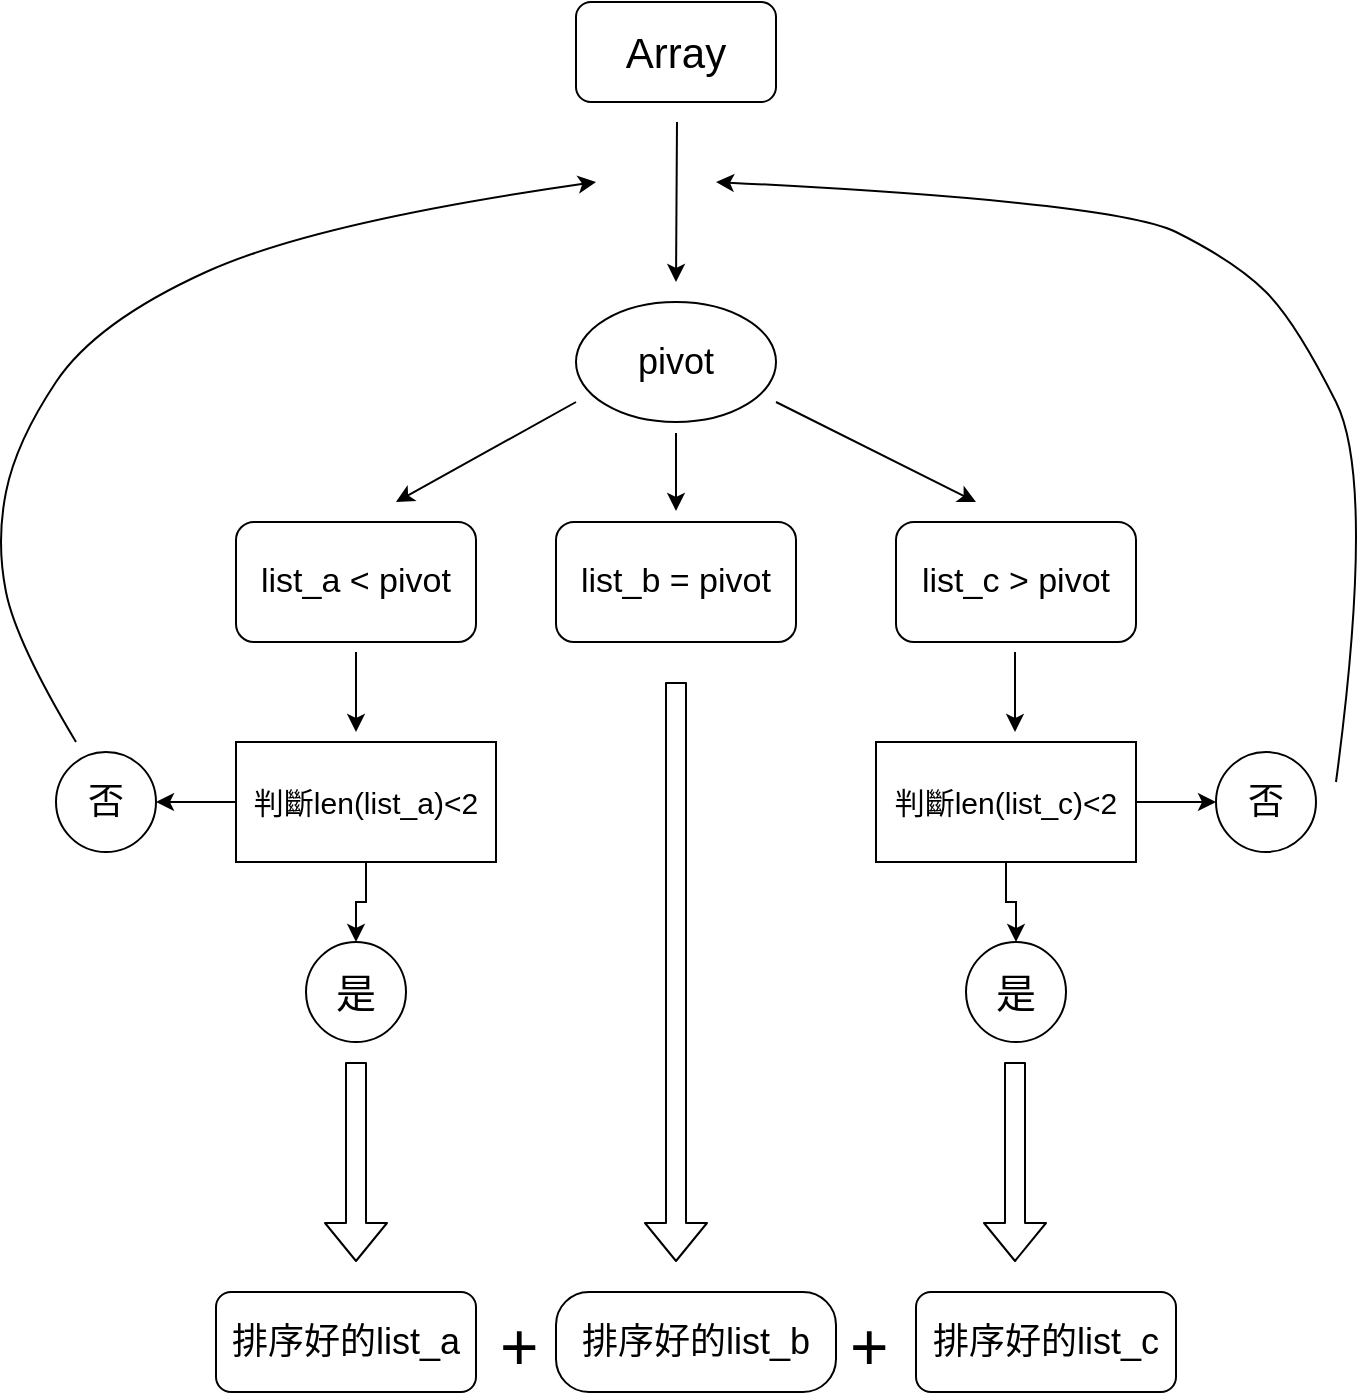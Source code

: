 <mxfile version="12.1.2" type="github" pages="1"><diagram id="glK0rlOlfhu70JA8x0TP" name="Page-1"><mxGraphModel dx="768" dy="461" grid="1" gridSize="10" guides="1" tooltips="1" connect="1" arrows="1" fold="1" page="1" pageScale="1" pageWidth="827" pageHeight="1169" math="0" shadow="0"><root><mxCell id="0"/><mxCell id="1" parent="0"/><mxCell id="6Q_p3wObVY6vDCA8_-8Y-1" value="&lt;font style=&quot;font-size: 21px&quot;&gt;Array&lt;/font&gt;" style="rounded=1;whiteSpace=wrap;html=1;" vertex="1" parent="1"><mxGeometry x="340" y="40" width="100" height="50" as="geometry"/></mxCell><mxCell id="6Q_p3wObVY6vDCA8_-8Y-2" value="" style="endArrow=classic;html=1;" edge="1" parent="1"><mxGeometry width="50" height="50" relative="1" as="geometry"><mxPoint x="390.5" y="100" as="sourcePoint"/><mxPoint x="390" y="180" as="targetPoint"/></mxGeometry></mxCell><mxCell id="6Q_p3wObVY6vDCA8_-8Y-3" value="&lt;font style=&quot;font-size: 18px&quot;&gt;pivot&lt;/font&gt;" style="ellipse;whiteSpace=wrap;html=1;" vertex="1" parent="1"><mxGeometry x="340" y="190" width="100" height="60" as="geometry"/></mxCell><mxCell id="6Q_p3wObVY6vDCA8_-8Y-6" value="&lt;font style=&quot;font-size: 17px&quot;&gt;list_a &amp;lt; pivot&lt;/font&gt;" style="rounded=1;whiteSpace=wrap;html=1;" vertex="1" parent="1"><mxGeometry x="170" y="300" width="120" height="60" as="geometry"/></mxCell><mxCell id="6Q_p3wObVY6vDCA8_-8Y-7" value="&lt;font style=&quot;font-size: 17px&quot;&gt;list_c &amp;gt; pivot&lt;/font&gt;" style="rounded=1;whiteSpace=wrap;html=1;" vertex="1" parent="1"><mxGeometry x="500" y="300" width="120" height="60" as="geometry"/></mxCell><mxCell id="6Q_p3wObVY6vDCA8_-8Y-8" value="" style="endArrow=classic;html=1;" edge="1" parent="1"><mxGeometry width="50" height="50" relative="1" as="geometry"><mxPoint x="340" y="240" as="sourcePoint"/><mxPoint x="250" y="290" as="targetPoint"/></mxGeometry></mxCell><mxCell id="6Q_p3wObVY6vDCA8_-8Y-9" value="" style="endArrow=classic;html=1;" edge="1" parent="1"><mxGeometry width="50" height="50" relative="1" as="geometry"><mxPoint x="440" y="240" as="sourcePoint"/><mxPoint x="540" y="290" as="targetPoint"/></mxGeometry></mxCell><mxCell id="6Q_p3wObVY6vDCA8_-8Y-10" value="&lt;font style=&quot;font-size: 17px&quot;&gt;list_b = pivot&lt;/font&gt;" style="rounded=1;whiteSpace=wrap;html=1;" vertex="1" parent="1"><mxGeometry x="330" y="300" width="120" height="60" as="geometry"/></mxCell><mxCell id="6Q_p3wObVY6vDCA8_-8Y-11" value="" style="endArrow=classic;html=1;" edge="1" parent="1"><mxGeometry width="50" height="50" relative="1" as="geometry"><mxPoint x="390" y="255.5" as="sourcePoint"/><mxPoint x="390" y="294.5" as="targetPoint"/><Array as="points"><mxPoint x="390" y="294.5"/></Array></mxGeometry></mxCell><mxCell id="6Q_p3wObVY6vDCA8_-8Y-22" value="" style="curved=1;endArrow=classic;html=1;" edge="1" parent="1"><mxGeometry width="50" height="50" relative="1" as="geometry"><mxPoint x="90" y="410" as="sourcePoint"/><mxPoint x="350" y="130" as="targetPoint"/><Array as="points"><mxPoint x="60" y="360"/><mxPoint x="50" y="310"/><mxPoint x="60" y="260"/><mxPoint x="100" y="200"/><mxPoint x="210" y="150"/></Array></mxGeometry></mxCell><mxCell id="6Q_p3wObVY6vDCA8_-8Y-23" value="" style="curved=1;endArrow=classic;html=1;" edge="1" parent="1"><mxGeometry width="50" height="50" relative="1" as="geometry"><mxPoint x="720" y="430" as="sourcePoint"/><mxPoint x="410" y="130" as="targetPoint"/><Array as="points"><mxPoint x="740" y="280"/><mxPoint x="700" y="200"/><mxPoint x="670" y="170"/><mxPoint x="610" y="140"/></Array></mxGeometry></mxCell><mxCell id="6Q_p3wObVY6vDCA8_-8Y-24" value="" style="shape=flexArrow;endArrow=classic;html=1;" edge="1" parent="1"><mxGeometry width="50" height="50" relative="1" as="geometry"><mxPoint x="390" y="380" as="sourcePoint"/><mxPoint x="390" y="670" as="targetPoint"/></mxGeometry></mxCell><mxCell id="6Q_p3wObVY6vDCA8_-8Y-25" value="" style="shape=flexArrow;endArrow=classic;html=1;" edge="1" parent="1"><mxGeometry width="50" height="50" relative="1" as="geometry"><mxPoint x="230" y="570" as="sourcePoint"/><mxPoint x="230" y="670" as="targetPoint"/></mxGeometry></mxCell><mxCell id="6Q_p3wObVY6vDCA8_-8Y-26" value="" style="shape=flexArrow;endArrow=classic;html=1;" edge="1" parent="1"><mxGeometry width="50" height="50" relative="1" as="geometry"><mxPoint x="559.5" y="570" as="sourcePoint"/><mxPoint x="559.5" y="670" as="targetPoint"/></mxGeometry></mxCell><mxCell id="6Q_p3wObVY6vDCA8_-8Y-51" value="" style="edgeStyle=orthogonalEdgeStyle;rounded=0;orthogonalLoop=1;jettySize=auto;html=1;" edge="1" parent="1" source="6Q_p3wObVY6vDCA8_-8Y-28" target="6Q_p3wObVY6vDCA8_-8Y-43"><mxGeometry relative="1" as="geometry"/></mxCell><mxCell id="6Q_p3wObVY6vDCA8_-8Y-28" value="&lt;span style=&quot;font-size: 15px&quot;&gt;判斷len(list_a)&amp;lt;2&lt;/span&gt;" style="rounded=0;whiteSpace=wrap;html=1;align=center;" vertex="1" parent="1"><mxGeometry x="170" y="410" width="130" height="60" as="geometry"/></mxCell><mxCell id="6Q_p3wObVY6vDCA8_-8Y-49" value="" style="edgeStyle=orthogonalEdgeStyle;rounded=0;orthogonalLoop=1;jettySize=auto;html=1;" edge="1" parent="1" source="6Q_p3wObVY6vDCA8_-8Y-29" target="6Q_p3wObVY6vDCA8_-8Y-48"><mxGeometry relative="1" as="geometry"/></mxCell><mxCell id="6Q_p3wObVY6vDCA8_-8Y-50" value="" style="edgeStyle=orthogonalEdgeStyle;rounded=0;orthogonalLoop=1;jettySize=auto;html=1;" edge="1" parent="1" source="6Q_p3wObVY6vDCA8_-8Y-29" target="6Q_p3wObVY6vDCA8_-8Y-46"><mxGeometry relative="1" as="geometry"/></mxCell><mxCell id="6Q_p3wObVY6vDCA8_-8Y-29" value="&lt;span style=&quot;font-size: 15px ; text-align: left&quot;&gt;判斷len(list_c)&amp;lt;2&lt;/span&gt;" style="rounded=0;whiteSpace=wrap;html=1;" vertex="1" parent="1"><mxGeometry x="490" y="410" width="130" height="60" as="geometry"/></mxCell><mxCell id="6Q_p3wObVY6vDCA8_-8Y-31" value="" style="endArrow=classic;html=1;" edge="1" parent="1"><mxGeometry width="50" height="50" relative="1" as="geometry"><mxPoint x="230" y="365" as="sourcePoint"/><mxPoint x="230" y="405" as="targetPoint"/></mxGeometry></mxCell><mxCell id="6Q_p3wObVY6vDCA8_-8Y-32" value="" style="endArrow=classic;html=1;" edge="1" parent="1"><mxGeometry width="50" height="50" relative="1" as="geometry"><mxPoint x="559.5" y="365" as="sourcePoint"/><mxPoint x="559.5" y="405" as="targetPoint"/></mxGeometry></mxCell><mxCell id="6Q_p3wObVY6vDCA8_-8Y-41" value="&lt;span style=&quot;font-size: 18px&quot;&gt;否&lt;/span&gt;" style="ellipse;whiteSpace=wrap;html=1;aspect=fixed;" vertex="1" parent="1"><mxGeometry x="80" y="415" width="50" height="50" as="geometry"/></mxCell><mxCell id="6Q_p3wObVY6vDCA8_-8Y-42" value="" style="endArrow=classic;html=1;" edge="1" parent="1"><mxGeometry width="50" height="50" relative="1" as="geometry"><mxPoint x="170" y="440" as="sourcePoint"/><mxPoint x="130" y="440" as="targetPoint"/></mxGeometry></mxCell><mxCell id="6Q_p3wObVY6vDCA8_-8Y-43" value="&lt;span style=&quot;font-size: 20px&quot;&gt;是&lt;/span&gt;" style="ellipse;whiteSpace=wrap;html=1;aspect=fixed;" vertex="1" parent="1"><mxGeometry x="205" y="510" width="50" height="50" as="geometry"/></mxCell><mxCell id="6Q_p3wObVY6vDCA8_-8Y-46" value="&lt;span style=&quot;font-size: 20px&quot;&gt;是&lt;/span&gt;" style="ellipse;whiteSpace=wrap;html=1;aspect=fixed;" vertex="1" parent="1"><mxGeometry x="535" y="510" width="50" height="50" as="geometry"/></mxCell><mxCell id="6Q_p3wObVY6vDCA8_-8Y-48" value="&lt;span style=&quot;font-size: 18px&quot;&gt;否&lt;/span&gt;" style="ellipse;whiteSpace=wrap;html=1;aspect=fixed;" vertex="1" parent="1"><mxGeometry x="660" y="415" width="50" height="50" as="geometry"/></mxCell><mxCell id="6Q_p3wObVY6vDCA8_-8Y-52" value="&lt;font style=&quot;font-size: 18px&quot;&gt;排序好的list_a&lt;/font&gt;" style="rounded=1;whiteSpace=wrap;html=1;" vertex="1" parent="1"><mxGeometry x="160" y="685" width="130" height="50" as="geometry"/></mxCell><mxCell id="6Q_p3wObVY6vDCA8_-8Y-53" value="&lt;font style=&quot;font-size: 18px&quot;&gt;排序好的list_c&lt;/font&gt;" style="rounded=1;whiteSpace=wrap;html=1;" vertex="1" parent="1"><mxGeometry x="510" y="685" width="130" height="50" as="geometry"/></mxCell><mxCell id="6Q_p3wObVY6vDCA8_-8Y-54" value="&lt;font style=&quot;font-size: 18px&quot;&gt;排序好的list_b&lt;/font&gt;" style="rounded=1;whiteSpace=wrap;html=1;arcSize=33;" vertex="1" parent="1"><mxGeometry x="330" y="685" width="140" height="50" as="geometry"/></mxCell><mxCell id="6Q_p3wObVY6vDCA8_-8Y-55" value="&lt;font style=&quot;font-size: 33px&quot;&gt;+&lt;/font&gt;" style="text;html=1;resizable=0;points=[];autosize=1;align=left;verticalAlign=top;spacingTop=-4;" vertex="1" parent="1"><mxGeometry x="300" y="690" width="30" height="20" as="geometry"/></mxCell><mxCell id="6Q_p3wObVY6vDCA8_-8Y-56" value="&lt;font style=&quot;font-size: 33px&quot;&gt;+&lt;/font&gt;" style="text;html=1;resizable=0;points=[];autosize=1;align=left;verticalAlign=top;spacingTop=-4;" vertex="1" parent="1"><mxGeometry x="475" y="690" width="30" height="20" as="geometry"/></mxCell></root></mxGraphModel></diagram></mxfile>